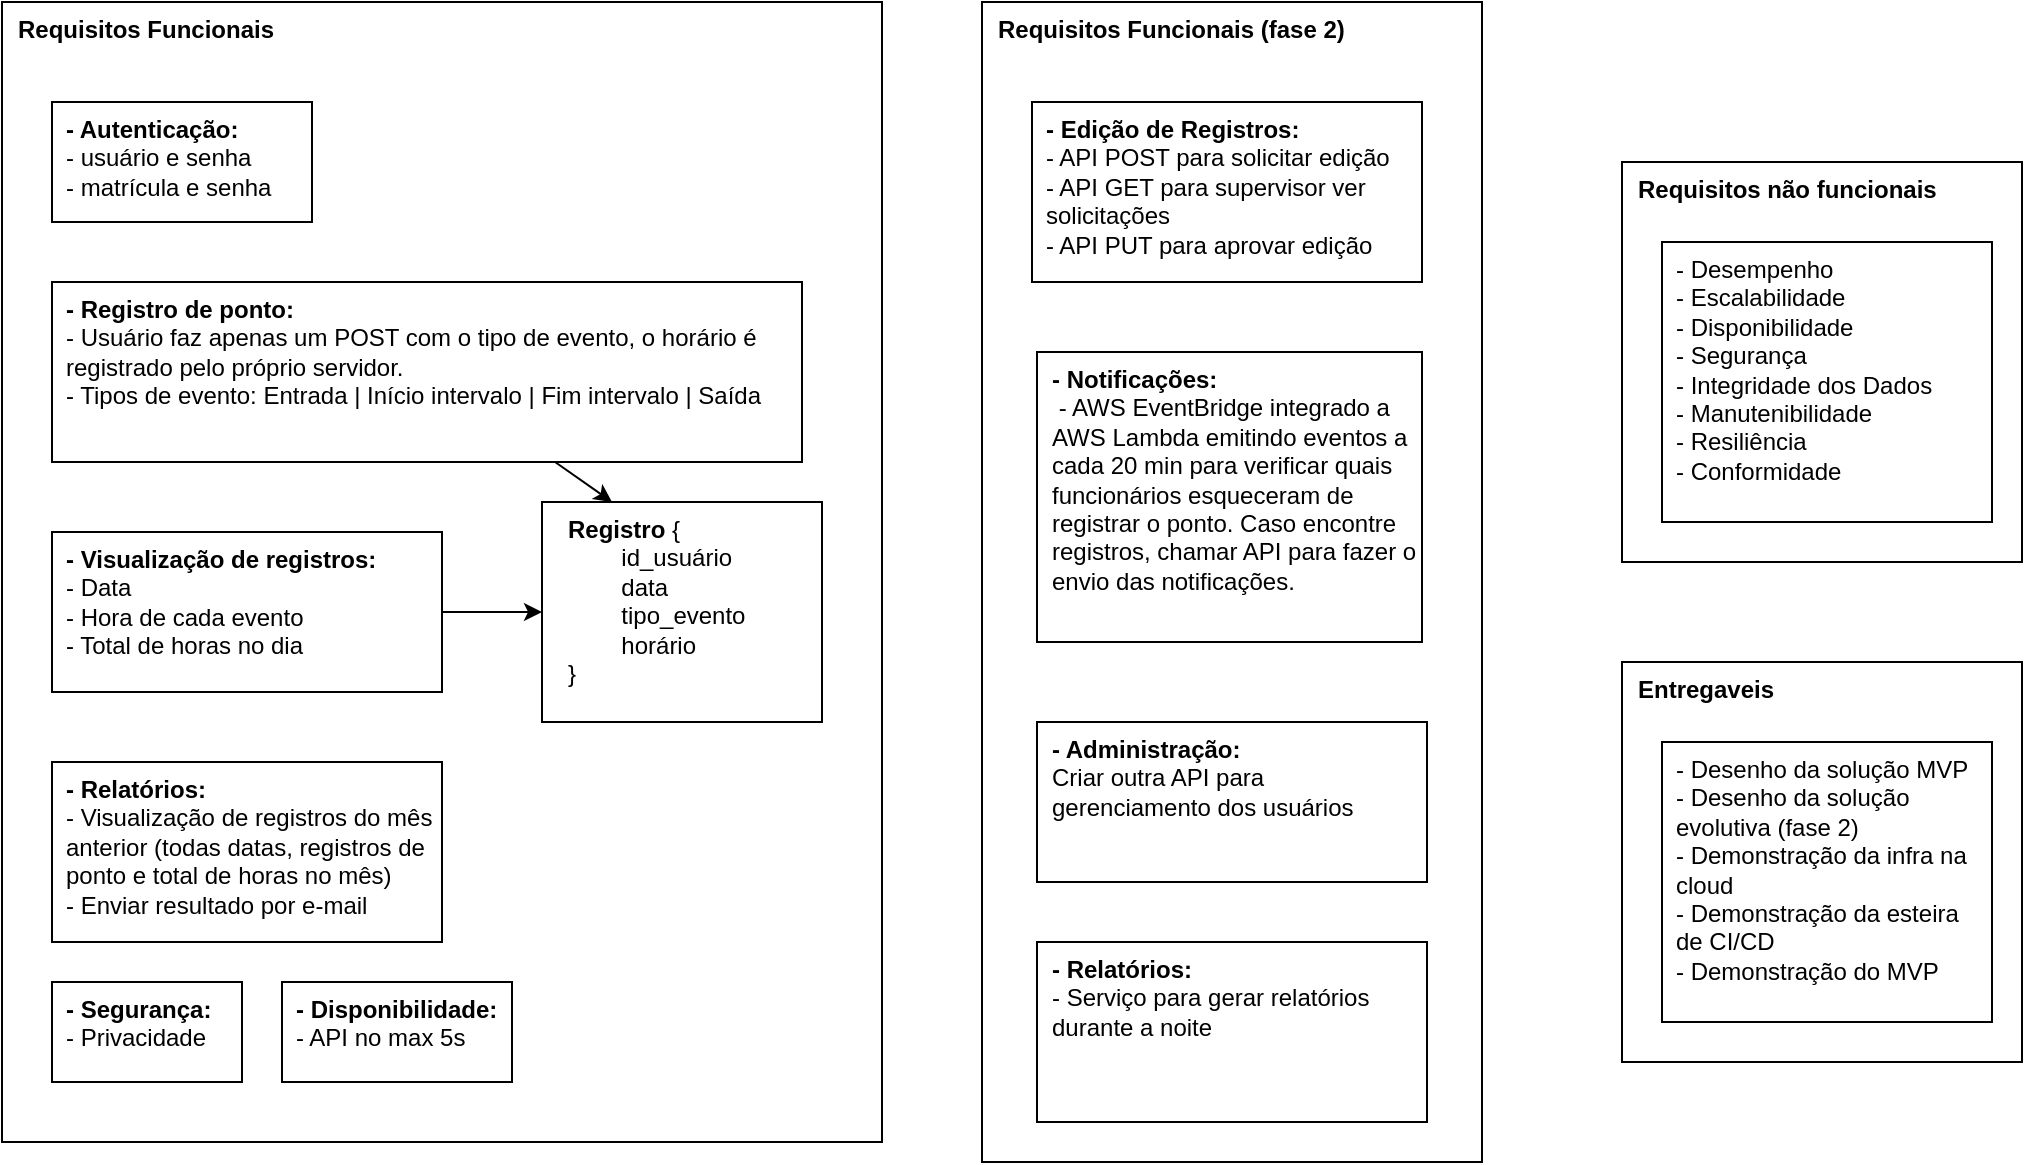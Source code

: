<mxfile>
    <diagram id="iBgY6fL7kksWz8zjReKY" name="Page-1">
        <mxGraphModel dx="1446" dy="926" grid="1" gridSize="10" guides="1" tooltips="1" connect="1" arrows="1" fold="1" page="1" pageScale="1" pageWidth="850" pageHeight="1100" math="0" shadow="0">
            <root>
                <mxCell id="0"/>
                <mxCell id="1" parent="0"/>
                <mxCell id="15" value="Requisitos Funcionais" style="rounded=0;whiteSpace=wrap;html=1;align=left;verticalAlign=top;fontStyle=1;spacingLeft=6;" parent="1" vertex="1">
                    <mxGeometry x="30" y="20" width="440" height="570" as="geometry"/>
                </mxCell>
                <mxCell id="3" value="&lt;b&gt;- Autenticação:&lt;/b&gt;&lt;br&gt;- usuário e senha&lt;br&gt;- matrícula e senha" style="rounded=0;whiteSpace=wrap;html=1;align=left;verticalAlign=top;spacingLeft=5;" parent="1" vertex="1">
                    <mxGeometry x="55" y="70" width="130" height="60" as="geometry"/>
                </mxCell>
                <mxCell id="18" style="edgeStyle=none;html=1;entryX=0.25;entryY=0;entryDx=0;entryDy=0;" parent="1" source="4" target="8" edge="1">
                    <mxGeometry relative="1" as="geometry"/>
                </mxCell>
                <mxCell id="4" value="&lt;b&gt;- Registro de ponto:&lt;/b&gt;&lt;br&gt;- Usuário faz apenas um POST com o tipo de evento, o horário é registrado pelo próprio servidor.&lt;br&gt;- Tipos de evento: Entrada | Início intervalo | Fim intervalo | Saída" style="rounded=0;whiteSpace=wrap;html=1;align=left;verticalAlign=top;spacingLeft=5;" parent="1" vertex="1">
                    <mxGeometry x="55" y="160" width="375" height="90" as="geometry"/>
                </mxCell>
                <mxCell id="11" style="edgeStyle=none;html=1;entryX=0;entryY=0.5;entryDx=0;entryDy=0;" parent="1" source="5" target="8" edge="1">
                    <mxGeometry relative="1" as="geometry"/>
                </mxCell>
                <mxCell id="5" value="&lt;b&gt;- Visualização de registros:&lt;/b&gt;&lt;br&gt;- Data&lt;br&gt;- Hora de cada evento&lt;br&gt;- Total de horas no dia" style="rounded=0;whiteSpace=wrap;html=1;align=left;verticalAlign=top;spacingLeft=5;" parent="1" vertex="1">
                    <mxGeometry x="55" y="285" width="195" height="80" as="geometry"/>
                </mxCell>
                <mxCell id="8" value="&lt;b&gt;Registro&amp;nbsp;&lt;/b&gt;{&lt;br&gt;&lt;span style=&quot;white-space: pre;&quot;&gt;&#9;&lt;/span&gt;id_usuário&lt;br&gt;&lt;span style=&quot;white-space: pre;&quot;&gt;&#9;&lt;/span&gt;data&lt;br&gt;&lt;span style=&quot;white-space: pre;&quot;&gt;&#9;&lt;/span&gt;tipo_evento&lt;br&gt;&lt;span style=&quot;white-space: pre;&quot;&gt;&#9;&lt;/span&gt;horário&lt;br&gt;}" style="rounded=0;whiteSpace=wrap;html=1;align=left;verticalAlign=top;spacingLeft=11;" parent="1" vertex="1">
                    <mxGeometry x="300" y="270" width="140" height="110" as="geometry"/>
                </mxCell>
                <mxCell id="12" value="&lt;b&gt;- Relatórios:&lt;/b&gt;&lt;br&gt;- Visualização de registros do mês anterior (todas datas, registros de ponto e total de horas no mês)&lt;br&gt;- Enviar resultado por e-mail" style="rounded=0;whiteSpace=wrap;html=1;align=left;verticalAlign=top;spacingLeft=5;" parent="1" vertex="1">
                    <mxGeometry x="55" y="400" width="195" height="90" as="geometry"/>
                </mxCell>
                <mxCell id="13" value="&lt;b&gt;- Segurança:&lt;/b&gt;&lt;br&gt;- Privacidade" style="rounded=0;whiteSpace=wrap;html=1;align=left;verticalAlign=top;spacingLeft=5;" parent="1" vertex="1">
                    <mxGeometry x="55" y="510" width="95" height="50" as="geometry"/>
                </mxCell>
                <mxCell id="14" value="&lt;b&gt;- Disponibilidade:&lt;/b&gt;&lt;br&gt;- API no max 5s" style="rounded=0;whiteSpace=wrap;html=1;align=left;verticalAlign=top;spacingLeft=5;" parent="1" vertex="1">
                    <mxGeometry x="170" y="510" width="115" height="50" as="geometry"/>
                </mxCell>
                <mxCell id="19" value="Requisitos Funcionais (fase 2)" style="rounded=0;whiteSpace=wrap;html=1;align=left;verticalAlign=top;fontStyle=1;spacingLeft=6;" parent="1" vertex="1">
                    <mxGeometry x="520" y="20" width="250" height="500" as="geometry"/>
                </mxCell>
                <mxCell id="20" value="&lt;b&gt;- Edição de Registros:&lt;/b&gt;&lt;br&gt;- API POST para solicitar edição&lt;br&gt;- API PUT para aprovar edição" style="rounded=0;whiteSpace=wrap;html=1;align=left;verticalAlign=top;spacingLeft=5;" parent="1" vertex="1">
                    <mxGeometry x="545" y="70" width="195" height="60" as="geometry"/>
                </mxCell>
                <mxCell id="22" value="&lt;b&gt;- Notificações:&lt;/b&gt;&lt;br&gt;&amp;nbsp;" style="rounded=0;whiteSpace=wrap;html=1;align=left;verticalAlign=top;spacingLeft=5;" parent="1" vertex="1">
                    <mxGeometry x="545" y="160" width="195" height="90" as="geometry"/>
                </mxCell>
                <mxCell id="24" value="&lt;b&gt;- Administração:&lt;/b&gt;&lt;br&gt;" style="rounded=0;whiteSpace=wrap;html=1;align=left;verticalAlign=top;spacingLeft=5;" parent="1" vertex="1">
                    <mxGeometry x="545" y="285" width="195" height="80" as="geometry"/>
                </mxCell>
                <mxCell id="26" value="&lt;b&gt;- Relatórios:&lt;/b&gt;&lt;br&gt;" style="rounded=0;whiteSpace=wrap;html=1;align=left;verticalAlign=top;spacingLeft=5;" parent="1" vertex="1">
                    <mxGeometry x="545" y="400" width="195" height="90" as="geometry"/>
                </mxCell>
                <mxCell id="34" value="Requisitos Funcionais" style="rounded=0;whiteSpace=wrap;html=1;align=left;verticalAlign=top;fontStyle=1;spacingLeft=6;" parent="1" vertex="1">
                    <mxGeometry x="30" y="20" width="440" height="570" as="geometry"/>
                </mxCell>
                <mxCell id="35" value="&lt;b&gt;- Autenticação:&lt;/b&gt;&lt;br&gt;- usuário e senha&lt;br&gt;- matrícula e senha" style="rounded=0;whiteSpace=wrap;html=1;align=left;verticalAlign=top;spacingLeft=5;" parent="1" vertex="1">
                    <mxGeometry x="55" y="70" width="130" height="60" as="geometry"/>
                </mxCell>
                <mxCell id="36" style="edgeStyle=none;html=1;entryX=0.25;entryY=0;entryDx=0;entryDy=0;" parent="1" source="37" target="40" edge="1">
                    <mxGeometry relative="1" as="geometry"/>
                </mxCell>
                <mxCell id="37" value="&lt;b&gt;- Registro de ponto:&lt;/b&gt;&lt;br&gt;- Usuário faz apenas um POST com o tipo de evento, o horário é registrado pelo próprio servidor.&lt;br&gt;- Tipos de evento: Entrada | Início intervalo | Fim intervalo | Saída" style="rounded=0;whiteSpace=wrap;html=1;align=left;verticalAlign=top;spacingLeft=5;" parent="1" vertex="1">
                    <mxGeometry x="55" y="160" width="375" height="90" as="geometry"/>
                </mxCell>
                <mxCell id="38" style="edgeStyle=none;html=1;entryX=0;entryY=0.5;entryDx=0;entryDy=0;" parent="1" source="39" target="40" edge="1">
                    <mxGeometry relative="1" as="geometry"/>
                </mxCell>
                <mxCell id="39" value="&lt;b&gt;- Visualização de registros:&lt;/b&gt;&lt;br&gt;- Data&lt;br&gt;- Hora de cada evento&lt;br&gt;- Total de horas no dia" style="rounded=0;whiteSpace=wrap;html=1;align=left;verticalAlign=top;spacingLeft=5;" parent="1" vertex="1">
                    <mxGeometry x="55" y="285" width="195" height="80" as="geometry"/>
                </mxCell>
                <mxCell id="40" value="&lt;b&gt;Registro&amp;nbsp;&lt;/b&gt;{&lt;br&gt;&lt;span style=&quot;white-space: pre;&quot;&gt;&#9;&lt;/span&gt;id_usuário&lt;br&gt;&lt;span style=&quot;white-space: pre;&quot;&gt;&#9;&lt;/span&gt;data&lt;br&gt;&lt;span style=&quot;white-space: pre;&quot;&gt;&#9;&lt;/span&gt;tipo_evento&lt;br&gt;&lt;span style=&quot;white-space: pre;&quot;&gt;&#9;&lt;/span&gt;horário&lt;br&gt;}" style="rounded=0;whiteSpace=wrap;html=1;align=left;verticalAlign=top;spacingLeft=11;" parent="1" vertex="1">
                    <mxGeometry x="300" y="270" width="140" height="110" as="geometry"/>
                </mxCell>
                <mxCell id="41" value="&lt;b&gt;- Relatórios:&lt;/b&gt;&lt;br&gt;- Visualização de registros do mês anterior (todas datas, registros de ponto e total de horas no mês)&lt;br&gt;- Enviar resultado por e-mail" style="rounded=0;whiteSpace=wrap;html=1;align=left;verticalAlign=top;spacingLeft=5;" parent="1" vertex="1">
                    <mxGeometry x="55" y="400" width="195" height="90" as="geometry"/>
                </mxCell>
                <mxCell id="42" value="&lt;b&gt;- Segurança:&lt;/b&gt;&lt;br&gt;- Privacidade" style="rounded=0;whiteSpace=wrap;html=1;align=left;verticalAlign=top;spacingLeft=5;" parent="1" vertex="1">
                    <mxGeometry x="55" y="510" width="95" height="50" as="geometry"/>
                </mxCell>
                <mxCell id="43" value="&lt;b&gt;- Disponibilidade:&lt;/b&gt;&lt;br&gt;- API no max 5s" style="rounded=0;whiteSpace=wrap;html=1;align=left;verticalAlign=top;spacingLeft=5;" parent="1" vertex="1">
                    <mxGeometry x="170" y="510" width="115" height="50" as="geometry"/>
                </mxCell>
                <mxCell id="44" value="Requisitos Funcionais (fase 2)" style="rounded=0;whiteSpace=wrap;html=1;align=left;verticalAlign=top;fontStyle=1;spacingLeft=6;" parent="1" vertex="1">
                    <mxGeometry x="520" y="20" width="250" height="580" as="geometry"/>
                </mxCell>
                <mxCell id="45" value="&lt;b&gt;- Edição de Registros:&lt;/b&gt;&lt;br&gt;- API POST para solicitar edição&lt;br&gt;- API GET para supervisor ver solicitações&lt;br&gt;- API PUT para aprovar edição" style="rounded=0;whiteSpace=wrap;html=1;align=left;verticalAlign=top;spacingLeft=5;" parent="1" vertex="1">
                    <mxGeometry x="545" y="70" width="195" height="90" as="geometry"/>
                </mxCell>
                <mxCell id="46" value="&lt;b&gt;- Notificações:&lt;/b&gt;&lt;br&gt;&amp;nbsp;- AWS EventBridge integrado a AWS Lambda emitindo eventos a cada 20 min para verificar quais funcionários esqueceram de registrar o ponto. Caso encontre registros, chamar API para fazer o envio das notificações." style="rounded=0;whiteSpace=wrap;html=1;align=left;verticalAlign=top;spacingLeft=5;" parent="1" vertex="1">
                    <mxGeometry x="547.5" y="195" width="192.5" height="145" as="geometry"/>
                </mxCell>
                <mxCell id="47" value="&lt;b&gt;- Administração:&lt;br&gt;&lt;/b&gt;Criar outra API para gerenciamento dos usuários" style="rounded=0;whiteSpace=wrap;html=1;align=left;verticalAlign=top;spacingLeft=5;" parent="1" vertex="1">
                    <mxGeometry x="547.5" y="380" width="195" height="80" as="geometry"/>
                </mxCell>
                <mxCell id="48" value="&lt;b&gt;- Relatórios:&lt;br&gt;&lt;/b&gt;- Serviço para gerar relatórios durante a noite" style="rounded=0;whiteSpace=wrap;html=1;align=left;verticalAlign=top;spacingLeft=5;" parent="1" vertex="1">
                    <mxGeometry x="547.5" y="490" width="195" height="90" as="geometry"/>
                </mxCell>
                <mxCell id="49" value="Requisitos não funcionais" style="rounded=0;whiteSpace=wrap;html=1;align=left;verticalAlign=top;fontStyle=1;spacingLeft=6;" parent="1" vertex="1">
                    <mxGeometry x="840" y="100" width="200" height="200" as="geometry"/>
                </mxCell>
                <mxCell id="50" value="- Desempenho&lt;br&gt;- Escalabilidade&lt;br&gt;-&amp;nbsp;Disponibilidade&lt;br&gt;-&amp;nbsp;Segurança&lt;br&gt;-&amp;nbsp;Integridade dos Dados&lt;br&gt;-&amp;nbsp;Manutenibilidade&lt;br&gt;-&amp;nbsp;Resiliência&lt;br&gt;-&amp;nbsp;Conformidade" style="rounded=0;whiteSpace=wrap;html=1;align=left;verticalAlign=top;spacingLeft=5;" parent="1" vertex="1">
                    <mxGeometry x="860" y="140" width="165" height="140" as="geometry"/>
                </mxCell>
                <mxCell id="51" value="Entregaveis" style="rounded=0;whiteSpace=wrap;html=1;align=left;verticalAlign=top;fontStyle=1;spacingLeft=6;" parent="1" vertex="1">
                    <mxGeometry x="840" y="350" width="200" height="200" as="geometry"/>
                </mxCell>
                <mxCell id="52" value="-&amp;nbsp;Desenho da solução MVP&lt;br&gt;-&amp;nbsp;Desenho da solução evolutiva (fase 2)&lt;br&gt;-&amp;nbsp;Demonstração da infra na cloud&lt;br&gt;-&amp;nbsp;Demonstração da esteira de CI/CD&lt;br&gt;-&amp;nbsp;Demonstração do MVP" style="rounded=0;whiteSpace=wrap;html=1;align=left;verticalAlign=top;spacingLeft=5;" parent="1" vertex="1">
                    <mxGeometry x="860" y="390" width="165" height="140" as="geometry"/>
                </mxCell>
            </root>
        </mxGraphModel>
    </diagram>
</mxfile>
